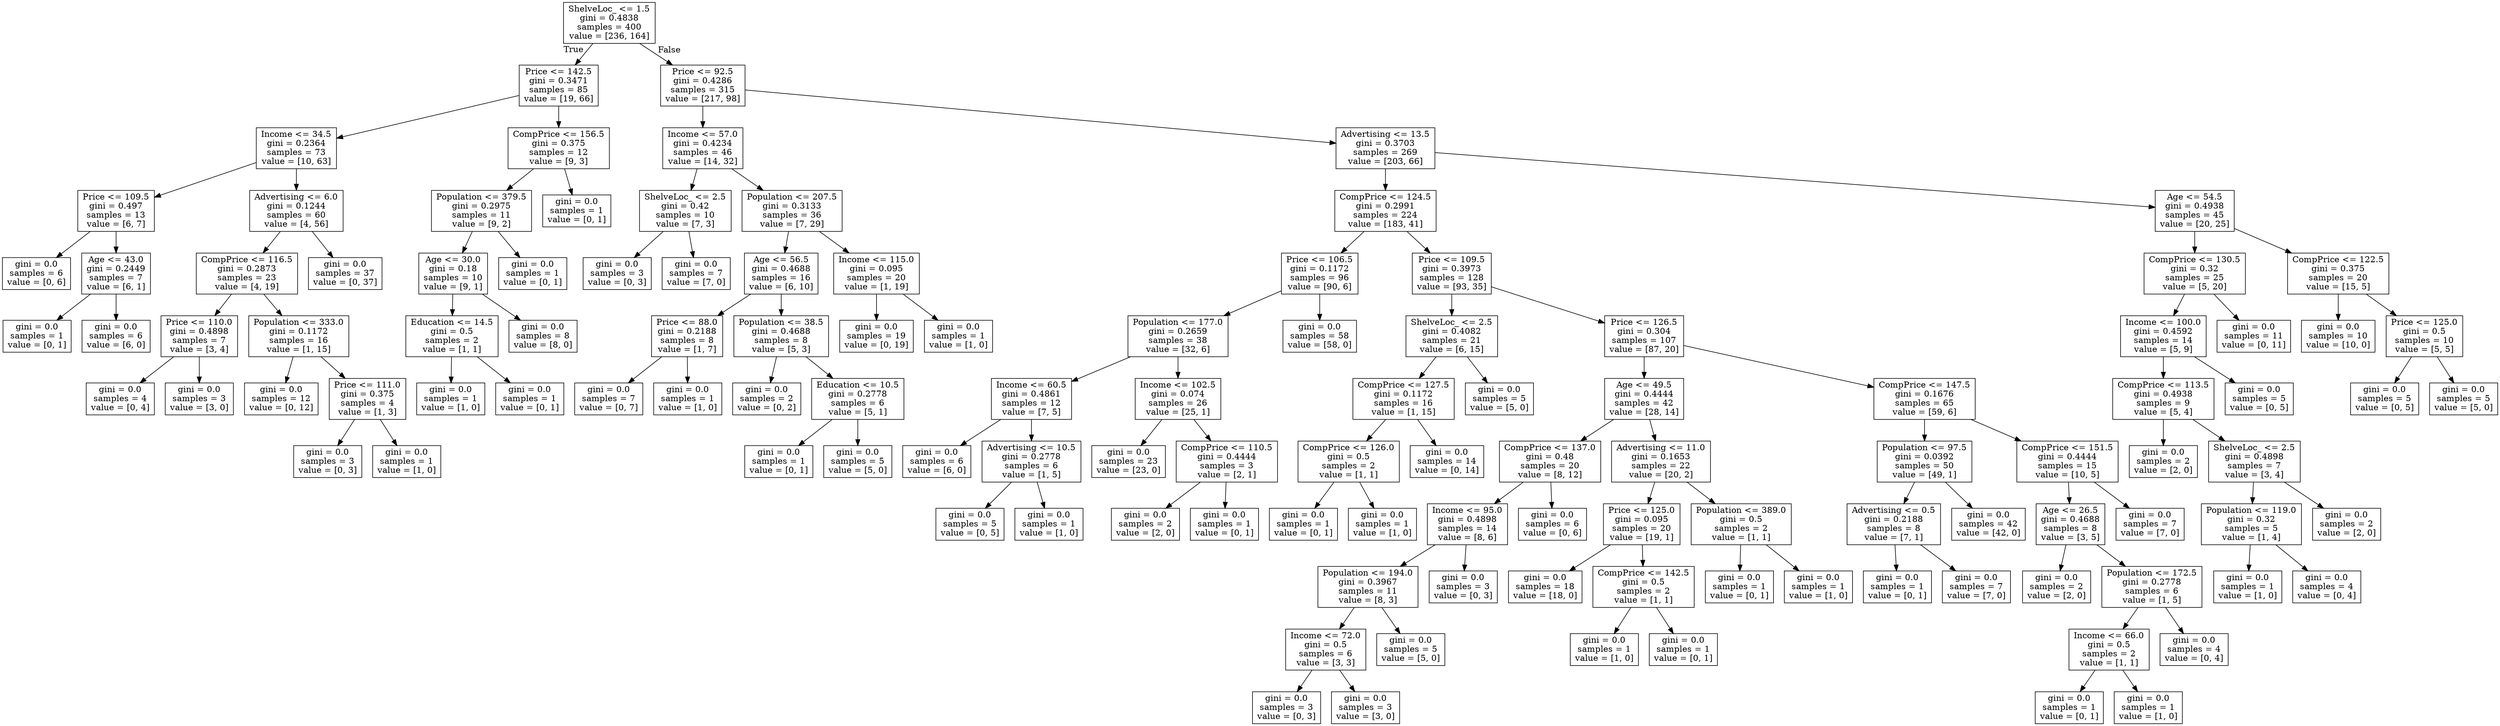digraph Tree {
node [shape=box] ;
0 [label="ShelveLoc_ <= 1.5\ngini = 0.4838\nsamples = 400\nvalue = [236, 164]"] ;
1 [label="Price <= 142.5\ngini = 0.3471\nsamples = 85\nvalue = [19, 66]"] ;
0 -> 1 [labeldistance=2.5, labelangle=45, headlabel="True"] ;
2 [label="Income <= 34.5\ngini = 0.2364\nsamples = 73\nvalue = [10, 63]"] ;
1 -> 2 ;
3 [label="Price <= 109.5\ngini = 0.497\nsamples = 13\nvalue = [6, 7]"] ;
2 -> 3 ;
4 [label="gini = 0.0\nsamples = 6\nvalue = [0, 6]"] ;
3 -> 4 ;
5 [label="Age <= 43.0\ngini = 0.2449\nsamples = 7\nvalue = [6, 1]"] ;
3 -> 5 ;
6 [label="gini = 0.0\nsamples = 1\nvalue = [0, 1]"] ;
5 -> 6 ;
7 [label="gini = 0.0\nsamples = 6\nvalue = [6, 0]"] ;
5 -> 7 ;
8 [label="Advertising <= 6.0\ngini = 0.1244\nsamples = 60\nvalue = [4, 56]"] ;
2 -> 8 ;
9 [label="CompPrice <= 116.5\ngini = 0.2873\nsamples = 23\nvalue = [4, 19]"] ;
8 -> 9 ;
10 [label="Price <= 110.0\ngini = 0.4898\nsamples = 7\nvalue = [3, 4]"] ;
9 -> 10 ;
11 [label="gini = 0.0\nsamples = 4\nvalue = [0, 4]"] ;
10 -> 11 ;
12 [label="gini = 0.0\nsamples = 3\nvalue = [3, 0]"] ;
10 -> 12 ;
13 [label="Population <= 333.0\ngini = 0.1172\nsamples = 16\nvalue = [1, 15]"] ;
9 -> 13 ;
14 [label="gini = 0.0\nsamples = 12\nvalue = [0, 12]"] ;
13 -> 14 ;
15 [label="Price <= 111.0\ngini = 0.375\nsamples = 4\nvalue = [1, 3]"] ;
13 -> 15 ;
16 [label="gini = 0.0\nsamples = 3\nvalue = [0, 3]"] ;
15 -> 16 ;
17 [label="gini = 0.0\nsamples = 1\nvalue = [1, 0]"] ;
15 -> 17 ;
18 [label="gini = 0.0\nsamples = 37\nvalue = [0, 37]"] ;
8 -> 18 ;
19 [label="CompPrice <= 156.5\ngini = 0.375\nsamples = 12\nvalue = [9, 3]"] ;
1 -> 19 ;
20 [label="Population <= 379.5\ngini = 0.2975\nsamples = 11\nvalue = [9, 2]"] ;
19 -> 20 ;
21 [label="Age <= 30.0\ngini = 0.18\nsamples = 10\nvalue = [9, 1]"] ;
20 -> 21 ;
22 [label="Education <= 14.5\ngini = 0.5\nsamples = 2\nvalue = [1, 1]"] ;
21 -> 22 ;
23 [label="gini = 0.0\nsamples = 1\nvalue = [1, 0]"] ;
22 -> 23 ;
24 [label="gini = 0.0\nsamples = 1\nvalue = [0, 1]"] ;
22 -> 24 ;
25 [label="gini = 0.0\nsamples = 8\nvalue = [8, 0]"] ;
21 -> 25 ;
26 [label="gini = 0.0\nsamples = 1\nvalue = [0, 1]"] ;
20 -> 26 ;
27 [label="gini = 0.0\nsamples = 1\nvalue = [0, 1]"] ;
19 -> 27 ;
28 [label="Price <= 92.5\ngini = 0.4286\nsamples = 315\nvalue = [217, 98]"] ;
0 -> 28 [labeldistance=2.5, labelangle=-45, headlabel="False"] ;
29 [label="Income <= 57.0\ngini = 0.4234\nsamples = 46\nvalue = [14, 32]"] ;
28 -> 29 ;
30 [label="ShelveLoc_ <= 2.5\ngini = 0.42\nsamples = 10\nvalue = [7, 3]"] ;
29 -> 30 ;
31 [label="gini = 0.0\nsamples = 3\nvalue = [0, 3]"] ;
30 -> 31 ;
32 [label="gini = 0.0\nsamples = 7\nvalue = [7, 0]"] ;
30 -> 32 ;
33 [label="Population <= 207.5\ngini = 0.3133\nsamples = 36\nvalue = [7, 29]"] ;
29 -> 33 ;
34 [label="Age <= 56.5\ngini = 0.4688\nsamples = 16\nvalue = [6, 10]"] ;
33 -> 34 ;
35 [label="Price <= 88.0\ngini = 0.2188\nsamples = 8\nvalue = [1, 7]"] ;
34 -> 35 ;
36 [label="gini = 0.0\nsamples = 7\nvalue = [0, 7]"] ;
35 -> 36 ;
37 [label="gini = 0.0\nsamples = 1\nvalue = [1, 0]"] ;
35 -> 37 ;
38 [label="Population <= 38.5\ngini = 0.4688\nsamples = 8\nvalue = [5, 3]"] ;
34 -> 38 ;
39 [label="gini = 0.0\nsamples = 2\nvalue = [0, 2]"] ;
38 -> 39 ;
40 [label="Education <= 10.5\ngini = 0.2778\nsamples = 6\nvalue = [5, 1]"] ;
38 -> 40 ;
41 [label="gini = 0.0\nsamples = 1\nvalue = [0, 1]"] ;
40 -> 41 ;
42 [label="gini = 0.0\nsamples = 5\nvalue = [5, 0]"] ;
40 -> 42 ;
43 [label="Income <= 115.0\ngini = 0.095\nsamples = 20\nvalue = [1, 19]"] ;
33 -> 43 ;
44 [label="gini = 0.0\nsamples = 19\nvalue = [0, 19]"] ;
43 -> 44 ;
45 [label="gini = 0.0\nsamples = 1\nvalue = [1, 0]"] ;
43 -> 45 ;
46 [label="Advertising <= 13.5\ngini = 0.3703\nsamples = 269\nvalue = [203, 66]"] ;
28 -> 46 ;
47 [label="CompPrice <= 124.5\ngini = 0.2991\nsamples = 224\nvalue = [183, 41]"] ;
46 -> 47 ;
48 [label="Price <= 106.5\ngini = 0.1172\nsamples = 96\nvalue = [90, 6]"] ;
47 -> 48 ;
49 [label="Population <= 177.0\ngini = 0.2659\nsamples = 38\nvalue = [32, 6]"] ;
48 -> 49 ;
50 [label="Income <= 60.5\ngini = 0.4861\nsamples = 12\nvalue = [7, 5]"] ;
49 -> 50 ;
51 [label="gini = 0.0\nsamples = 6\nvalue = [6, 0]"] ;
50 -> 51 ;
52 [label="Advertising <= 10.5\ngini = 0.2778\nsamples = 6\nvalue = [1, 5]"] ;
50 -> 52 ;
53 [label="gini = 0.0\nsamples = 5\nvalue = [0, 5]"] ;
52 -> 53 ;
54 [label="gini = 0.0\nsamples = 1\nvalue = [1, 0]"] ;
52 -> 54 ;
55 [label="Income <= 102.5\ngini = 0.074\nsamples = 26\nvalue = [25, 1]"] ;
49 -> 55 ;
56 [label="gini = 0.0\nsamples = 23\nvalue = [23, 0]"] ;
55 -> 56 ;
57 [label="CompPrice <= 110.5\ngini = 0.4444\nsamples = 3\nvalue = [2, 1]"] ;
55 -> 57 ;
58 [label="gini = 0.0\nsamples = 2\nvalue = [2, 0]"] ;
57 -> 58 ;
59 [label="gini = 0.0\nsamples = 1\nvalue = [0, 1]"] ;
57 -> 59 ;
60 [label="gini = 0.0\nsamples = 58\nvalue = [58, 0]"] ;
48 -> 60 ;
61 [label="Price <= 109.5\ngini = 0.3973\nsamples = 128\nvalue = [93, 35]"] ;
47 -> 61 ;
62 [label="ShelveLoc_ <= 2.5\ngini = 0.4082\nsamples = 21\nvalue = [6, 15]"] ;
61 -> 62 ;
63 [label="CompPrice <= 127.5\ngini = 0.1172\nsamples = 16\nvalue = [1, 15]"] ;
62 -> 63 ;
64 [label="CompPrice <= 126.0\ngini = 0.5\nsamples = 2\nvalue = [1, 1]"] ;
63 -> 64 ;
65 [label="gini = 0.0\nsamples = 1\nvalue = [0, 1]"] ;
64 -> 65 ;
66 [label="gini = 0.0\nsamples = 1\nvalue = [1, 0]"] ;
64 -> 66 ;
67 [label="gini = 0.0\nsamples = 14\nvalue = [0, 14]"] ;
63 -> 67 ;
68 [label="gini = 0.0\nsamples = 5\nvalue = [5, 0]"] ;
62 -> 68 ;
69 [label="Price <= 126.5\ngini = 0.304\nsamples = 107\nvalue = [87, 20]"] ;
61 -> 69 ;
70 [label="Age <= 49.5\ngini = 0.4444\nsamples = 42\nvalue = [28, 14]"] ;
69 -> 70 ;
71 [label="CompPrice <= 137.0\ngini = 0.48\nsamples = 20\nvalue = [8, 12]"] ;
70 -> 71 ;
72 [label="Income <= 95.0\ngini = 0.4898\nsamples = 14\nvalue = [8, 6]"] ;
71 -> 72 ;
73 [label="Population <= 194.0\ngini = 0.3967\nsamples = 11\nvalue = [8, 3]"] ;
72 -> 73 ;
74 [label="Income <= 72.0\ngini = 0.5\nsamples = 6\nvalue = [3, 3]"] ;
73 -> 74 ;
75 [label="gini = 0.0\nsamples = 3\nvalue = [0, 3]"] ;
74 -> 75 ;
76 [label="gini = 0.0\nsamples = 3\nvalue = [3, 0]"] ;
74 -> 76 ;
77 [label="gini = 0.0\nsamples = 5\nvalue = [5, 0]"] ;
73 -> 77 ;
78 [label="gini = 0.0\nsamples = 3\nvalue = [0, 3]"] ;
72 -> 78 ;
79 [label="gini = 0.0\nsamples = 6\nvalue = [0, 6]"] ;
71 -> 79 ;
80 [label="Advertising <= 11.0\ngini = 0.1653\nsamples = 22\nvalue = [20, 2]"] ;
70 -> 80 ;
81 [label="Price <= 125.0\ngini = 0.095\nsamples = 20\nvalue = [19, 1]"] ;
80 -> 81 ;
82 [label="gini = 0.0\nsamples = 18\nvalue = [18, 0]"] ;
81 -> 82 ;
83 [label="CompPrice <= 142.5\ngini = 0.5\nsamples = 2\nvalue = [1, 1]"] ;
81 -> 83 ;
84 [label="gini = 0.0\nsamples = 1\nvalue = [1, 0]"] ;
83 -> 84 ;
85 [label="gini = 0.0\nsamples = 1\nvalue = [0, 1]"] ;
83 -> 85 ;
86 [label="Population <= 389.0\ngini = 0.5\nsamples = 2\nvalue = [1, 1]"] ;
80 -> 86 ;
87 [label="gini = 0.0\nsamples = 1\nvalue = [0, 1]"] ;
86 -> 87 ;
88 [label="gini = 0.0\nsamples = 1\nvalue = [1, 0]"] ;
86 -> 88 ;
89 [label="CompPrice <= 147.5\ngini = 0.1676\nsamples = 65\nvalue = [59, 6]"] ;
69 -> 89 ;
90 [label="Population <= 97.5\ngini = 0.0392\nsamples = 50\nvalue = [49, 1]"] ;
89 -> 90 ;
91 [label="Advertising <= 0.5\ngini = 0.2188\nsamples = 8\nvalue = [7, 1]"] ;
90 -> 91 ;
92 [label="gini = 0.0\nsamples = 1\nvalue = [0, 1]"] ;
91 -> 92 ;
93 [label="gini = 0.0\nsamples = 7\nvalue = [7, 0]"] ;
91 -> 93 ;
94 [label="gini = 0.0\nsamples = 42\nvalue = [42, 0]"] ;
90 -> 94 ;
95 [label="CompPrice <= 151.5\ngini = 0.4444\nsamples = 15\nvalue = [10, 5]"] ;
89 -> 95 ;
96 [label="Age <= 26.5\ngini = 0.4688\nsamples = 8\nvalue = [3, 5]"] ;
95 -> 96 ;
97 [label="gini = 0.0\nsamples = 2\nvalue = [2, 0]"] ;
96 -> 97 ;
98 [label="Population <= 172.5\ngini = 0.2778\nsamples = 6\nvalue = [1, 5]"] ;
96 -> 98 ;
99 [label="Income <= 66.0\ngini = 0.5\nsamples = 2\nvalue = [1, 1]"] ;
98 -> 99 ;
100 [label="gini = 0.0\nsamples = 1\nvalue = [0, 1]"] ;
99 -> 100 ;
101 [label="gini = 0.0\nsamples = 1\nvalue = [1, 0]"] ;
99 -> 101 ;
102 [label="gini = 0.0\nsamples = 4\nvalue = [0, 4]"] ;
98 -> 102 ;
103 [label="gini = 0.0\nsamples = 7\nvalue = [7, 0]"] ;
95 -> 103 ;
104 [label="Age <= 54.5\ngini = 0.4938\nsamples = 45\nvalue = [20, 25]"] ;
46 -> 104 ;
105 [label="CompPrice <= 130.5\ngini = 0.32\nsamples = 25\nvalue = [5, 20]"] ;
104 -> 105 ;
106 [label="Income <= 100.0\ngini = 0.4592\nsamples = 14\nvalue = [5, 9]"] ;
105 -> 106 ;
107 [label="CompPrice <= 113.5\ngini = 0.4938\nsamples = 9\nvalue = [5, 4]"] ;
106 -> 107 ;
108 [label="gini = 0.0\nsamples = 2\nvalue = [2, 0]"] ;
107 -> 108 ;
109 [label="ShelveLoc_ <= 2.5\ngini = 0.4898\nsamples = 7\nvalue = [3, 4]"] ;
107 -> 109 ;
110 [label="Population <= 119.0\ngini = 0.32\nsamples = 5\nvalue = [1, 4]"] ;
109 -> 110 ;
111 [label="gini = 0.0\nsamples = 1\nvalue = [1, 0]"] ;
110 -> 111 ;
112 [label="gini = 0.0\nsamples = 4\nvalue = [0, 4]"] ;
110 -> 112 ;
113 [label="gini = 0.0\nsamples = 2\nvalue = [2, 0]"] ;
109 -> 113 ;
114 [label="gini = 0.0\nsamples = 5\nvalue = [0, 5]"] ;
106 -> 114 ;
115 [label="gini = 0.0\nsamples = 11\nvalue = [0, 11]"] ;
105 -> 115 ;
116 [label="CompPrice <= 122.5\ngini = 0.375\nsamples = 20\nvalue = [15, 5]"] ;
104 -> 116 ;
117 [label="gini = 0.0\nsamples = 10\nvalue = [10, 0]"] ;
116 -> 117 ;
118 [label="Price <= 125.0\ngini = 0.5\nsamples = 10\nvalue = [5, 5]"] ;
116 -> 118 ;
119 [label="gini = 0.0\nsamples = 5\nvalue = [0, 5]"] ;
118 -> 119 ;
120 [label="gini = 0.0\nsamples = 5\nvalue = [5, 0]"] ;
118 -> 120 ;
}